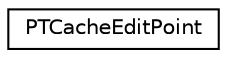 digraph G
{
  edge [fontname="Helvetica",fontsize="10",labelfontname="Helvetica",labelfontsize="10"];
  node [fontname="Helvetica",fontsize="10",shape=record];
  rankdir=LR;
  Node1 [label="PTCacheEditPoint",height=0.2,width=0.4,color="black", fillcolor="white", style="filled",URL="$d0/d2e/structPTCacheEditPoint.html"];
}
